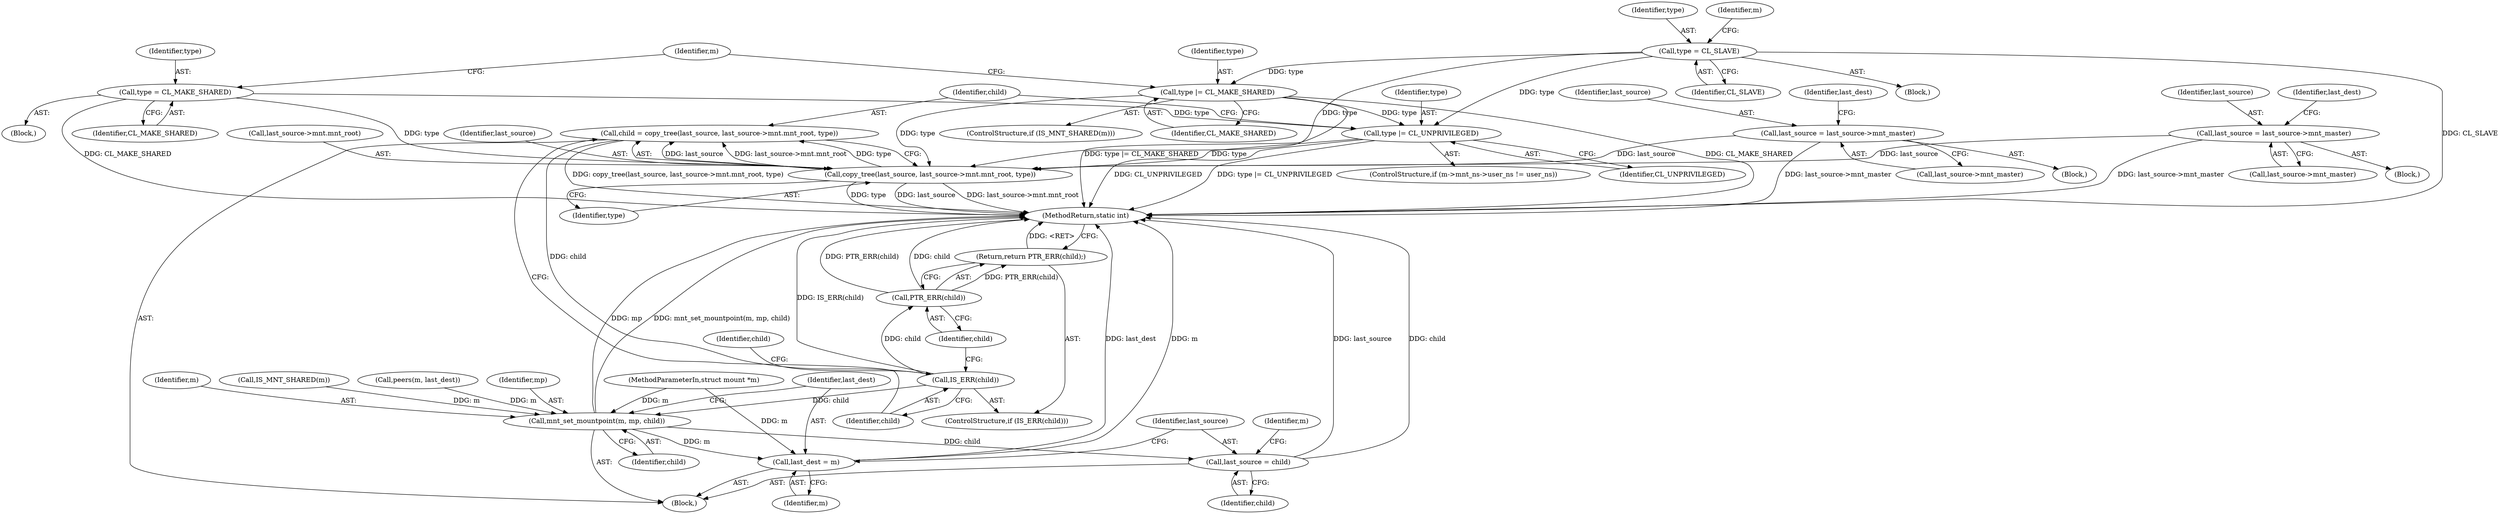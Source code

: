 digraph "1_linux_5ec0811d30378ae104f250bfc9b3640242d81e3f_0@API" {
"1000214" [label="(Call,child = copy_tree(last_source, last_source->mnt.mnt_root, type))"];
"1000216" [label="(Call,copy_tree(last_source, last_source->mnt.mnt_root, type))"];
"1000167" [label="(Call,last_source = last_source->mnt_master)"];
"1000183" [label="(Call,last_source = last_source->mnt_master)"];
"1000200" [label="(Call,type |= CL_MAKE_SHARED)"];
"1000194" [label="(Call,type = CL_SLAVE)"];
"1000132" [label="(Call,type = CL_MAKE_SHARED)"];
"1000211" [label="(Call,type |= CL_UNPRIVILEGED)"];
"1000225" [label="(Call,IS_ERR(child))"];
"1000228" [label="(Call,PTR_ERR(child))"];
"1000227" [label="(Return,return PTR_ERR(child);)"];
"1000237" [label="(Call,mnt_set_mountpoint(m, mp, child))"];
"1000241" [label="(Call,last_dest = m)"];
"1000244" [label="(Call,last_source = child)"];
"1000241" [label="(Call,last_dest = m)"];
"1000195" [label="(Identifier,type)"];
"1000223" [label="(Identifier,type)"];
"1000185" [label="(Call,last_source->mnt_master)"];
"1000228" [label="(Call,PTR_ERR(child))"];
"1000211" [label="(Call,type |= CL_UNPRIVILEGED)"];
"1000216" [label="(Call,copy_tree(last_source, last_source->mnt.mnt_root, type))"];
"1000225" [label="(Call,IS_ERR(child))"];
"1000233" [label="(Identifier,child)"];
"1000183" [label="(Call,last_source = last_source->mnt_master)"];
"1000239" [label="(Identifier,mp)"];
"1000132" [label="(Call,type = CL_MAKE_SHARED)"];
"1000106" [label="(Block,)"];
"1000218" [label="(Call,last_source->mnt.mnt_root)"];
"1000201" [label="(Identifier,type)"];
"1000105" [label="(MethodParameterIn,struct mount *m)"];
"1000168" [label="(Identifier,last_source)"];
"1000245" [label="(Identifier,last_source)"];
"1000196" [label="(Identifier,CL_SLAVE)"];
"1000202" [label="(Identifier,CL_MAKE_SHARED)"];
"1000169" [label="(Call,last_source->mnt_master)"];
"1000194" [label="(Call,type = CL_SLAVE)"];
"1000242" [label="(Identifier,last_dest)"];
"1000215" [label="(Identifier,child)"];
"1000131" [label="(Block,)"];
"1000238" [label="(Identifier,m)"];
"1000198" [label="(Call,IS_MNT_SHARED(m))"];
"1000199" [label="(Identifier,m)"];
"1000200" [label="(Call,type |= CL_MAKE_SHARED)"];
"1000214" [label="(Call,child = copy_tree(last_source, last_source->mnt.mnt_root, type))"];
"1000212" [label="(Identifier,type)"];
"1000136" [label="(Block,)"];
"1000133" [label="(Identifier,type)"];
"1000227" [label="(Return,return PTR_ERR(child);)"];
"1000197" [label="(ControlStructure,if (IS_MNT_SHARED(m)))"];
"1000237" [label="(Call,mnt_set_mountpoint(m, mp, child))"];
"1000184" [label="(Identifier,last_source)"];
"1000244" [label="(Call,last_source = child)"];
"1000226" [label="(Identifier,child)"];
"1000229" [label="(Identifier,child)"];
"1000217" [label="(Identifier,last_source)"];
"1000213" [label="(Identifier,CL_UNPRIVILEGED)"];
"1000224" [label="(ControlStructure,if (IS_ERR(child)))"];
"1000182" [label="(Block,)"];
"1000203" [label="(ControlStructure,if (m->mnt_ns->user_ns != user_ns))"];
"1000166" [label="(Block,)"];
"1000246" [label="(Identifier,child)"];
"1000250" [label="(Identifier,m)"];
"1000243" [label="(Identifier,m)"];
"1000272" [label="(MethodReturn,static int)"];
"1000189" [label="(Identifier,last_dest)"];
"1000240" [label="(Identifier,child)"];
"1000173" [label="(Identifier,last_dest)"];
"1000128" [label="(Call,peers(m, last_dest))"];
"1000167" [label="(Call,last_source = last_source->mnt_master)"];
"1000207" [label="(Identifier,m)"];
"1000134" [label="(Identifier,CL_MAKE_SHARED)"];
"1000214" -> "1000106"  [label="AST: "];
"1000214" -> "1000216"  [label="CFG: "];
"1000215" -> "1000214"  [label="AST: "];
"1000216" -> "1000214"  [label="AST: "];
"1000226" -> "1000214"  [label="CFG: "];
"1000214" -> "1000272"  [label="DDG: copy_tree(last_source, last_source->mnt.mnt_root, type)"];
"1000216" -> "1000214"  [label="DDG: last_source"];
"1000216" -> "1000214"  [label="DDG: last_source->mnt.mnt_root"];
"1000216" -> "1000214"  [label="DDG: type"];
"1000214" -> "1000225"  [label="DDG: child"];
"1000216" -> "1000223"  [label="CFG: "];
"1000217" -> "1000216"  [label="AST: "];
"1000218" -> "1000216"  [label="AST: "];
"1000223" -> "1000216"  [label="AST: "];
"1000216" -> "1000272"  [label="DDG: type"];
"1000216" -> "1000272"  [label="DDG: last_source"];
"1000216" -> "1000272"  [label="DDG: last_source->mnt.mnt_root"];
"1000167" -> "1000216"  [label="DDG: last_source"];
"1000183" -> "1000216"  [label="DDG: last_source"];
"1000200" -> "1000216"  [label="DDG: type"];
"1000194" -> "1000216"  [label="DDG: type"];
"1000132" -> "1000216"  [label="DDG: type"];
"1000211" -> "1000216"  [label="DDG: type"];
"1000167" -> "1000166"  [label="AST: "];
"1000167" -> "1000169"  [label="CFG: "];
"1000168" -> "1000167"  [label="AST: "];
"1000169" -> "1000167"  [label="AST: "];
"1000173" -> "1000167"  [label="CFG: "];
"1000167" -> "1000272"  [label="DDG: last_source->mnt_master"];
"1000183" -> "1000182"  [label="AST: "];
"1000183" -> "1000185"  [label="CFG: "];
"1000184" -> "1000183"  [label="AST: "];
"1000185" -> "1000183"  [label="AST: "];
"1000189" -> "1000183"  [label="CFG: "];
"1000183" -> "1000272"  [label="DDG: last_source->mnt_master"];
"1000200" -> "1000197"  [label="AST: "];
"1000200" -> "1000202"  [label="CFG: "];
"1000201" -> "1000200"  [label="AST: "];
"1000202" -> "1000200"  [label="AST: "];
"1000207" -> "1000200"  [label="CFG: "];
"1000200" -> "1000272"  [label="DDG: type |= CL_MAKE_SHARED"];
"1000200" -> "1000272"  [label="DDG: CL_MAKE_SHARED"];
"1000194" -> "1000200"  [label="DDG: type"];
"1000200" -> "1000211"  [label="DDG: type"];
"1000194" -> "1000136"  [label="AST: "];
"1000194" -> "1000196"  [label="CFG: "];
"1000195" -> "1000194"  [label="AST: "];
"1000196" -> "1000194"  [label="AST: "];
"1000199" -> "1000194"  [label="CFG: "];
"1000194" -> "1000272"  [label="DDG: CL_SLAVE"];
"1000194" -> "1000211"  [label="DDG: type"];
"1000132" -> "1000131"  [label="AST: "];
"1000132" -> "1000134"  [label="CFG: "];
"1000133" -> "1000132"  [label="AST: "];
"1000134" -> "1000132"  [label="AST: "];
"1000207" -> "1000132"  [label="CFG: "];
"1000132" -> "1000272"  [label="DDG: CL_MAKE_SHARED"];
"1000132" -> "1000211"  [label="DDG: type"];
"1000211" -> "1000203"  [label="AST: "];
"1000211" -> "1000213"  [label="CFG: "];
"1000212" -> "1000211"  [label="AST: "];
"1000213" -> "1000211"  [label="AST: "];
"1000215" -> "1000211"  [label="CFG: "];
"1000211" -> "1000272"  [label="DDG: CL_UNPRIVILEGED"];
"1000211" -> "1000272"  [label="DDG: type |= CL_UNPRIVILEGED"];
"1000225" -> "1000224"  [label="AST: "];
"1000225" -> "1000226"  [label="CFG: "];
"1000226" -> "1000225"  [label="AST: "];
"1000229" -> "1000225"  [label="CFG: "];
"1000233" -> "1000225"  [label="CFG: "];
"1000225" -> "1000272"  [label="DDG: IS_ERR(child)"];
"1000225" -> "1000228"  [label="DDG: child"];
"1000225" -> "1000237"  [label="DDG: child"];
"1000228" -> "1000227"  [label="AST: "];
"1000228" -> "1000229"  [label="CFG: "];
"1000229" -> "1000228"  [label="AST: "];
"1000227" -> "1000228"  [label="CFG: "];
"1000228" -> "1000272"  [label="DDG: PTR_ERR(child)"];
"1000228" -> "1000272"  [label="DDG: child"];
"1000228" -> "1000227"  [label="DDG: PTR_ERR(child)"];
"1000227" -> "1000224"  [label="AST: "];
"1000272" -> "1000227"  [label="CFG: "];
"1000227" -> "1000272"  [label="DDG: <RET>"];
"1000237" -> "1000106"  [label="AST: "];
"1000237" -> "1000240"  [label="CFG: "];
"1000238" -> "1000237"  [label="AST: "];
"1000239" -> "1000237"  [label="AST: "];
"1000240" -> "1000237"  [label="AST: "];
"1000242" -> "1000237"  [label="CFG: "];
"1000237" -> "1000272"  [label="DDG: mnt_set_mountpoint(m, mp, child)"];
"1000237" -> "1000272"  [label="DDG: mp"];
"1000128" -> "1000237"  [label="DDG: m"];
"1000198" -> "1000237"  [label="DDG: m"];
"1000105" -> "1000237"  [label="DDG: m"];
"1000237" -> "1000241"  [label="DDG: m"];
"1000237" -> "1000244"  [label="DDG: child"];
"1000241" -> "1000106"  [label="AST: "];
"1000241" -> "1000243"  [label="CFG: "];
"1000242" -> "1000241"  [label="AST: "];
"1000243" -> "1000241"  [label="AST: "];
"1000245" -> "1000241"  [label="CFG: "];
"1000241" -> "1000272"  [label="DDG: last_dest"];
"1000241" -> "1000272"  [label="DDG: m"];
"1000105" -> "1000241"  [label="DDG: m"];
"1000244" -> "1000106"  [label="AST: "];
"1000244" -> "1000246"  [label="CFG: "];
"1000245" -> "1000244"  [label="AST: "];
"1000246" -> "1000244"  [label="AST: "];
"1000250" -> "1000244"  [label="CFG: "];
"1000244" -> "1000272"  [label="DDG: last_source"];
"1000244" -> "1000272"  [label="DDG: child"];
}
